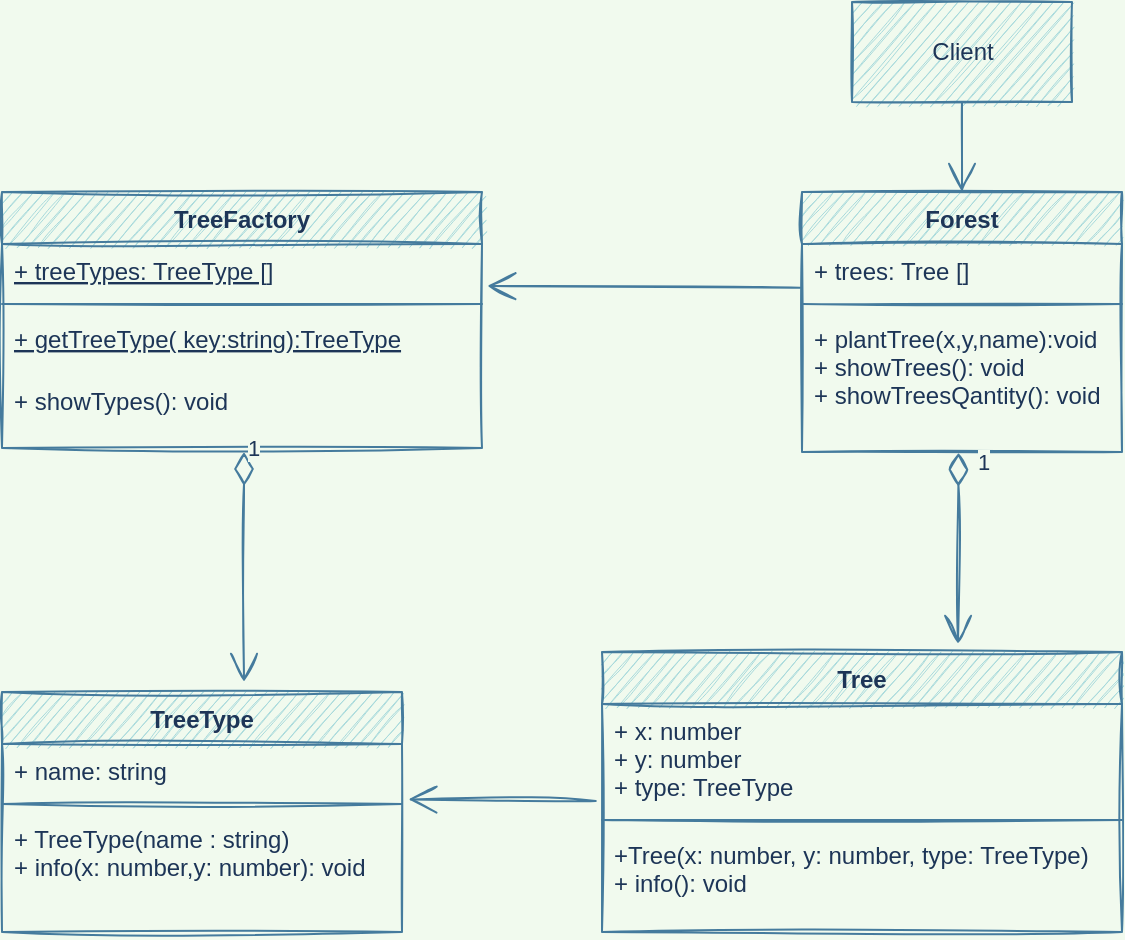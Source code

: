<mxfile>
    <diagram id="rlS88dZjbZXadQp68BaR" name="Page-1">
        <mxGraphModel dx="812" dy="717" grid="0" gridSize="10" guides="1" tooltips="1" connect="1" arrows="1" fold="1" page="1" pageScale="1" pageWidth="827" pageHeight="1169" background="#F1FAEE" math="0" shadow="0">
            <root>
                <mxCell id="0"/>
                <mxCell id="1" parent="0"/>
                <mxCell id="2" value="TreeType" style="swimlane;fontStyle=1;align=center;verticalAlign=top;childLayout=stackLayout;horizontal=1;startSize=26;horizontalStack=0;resizeParent=1;resizeParentMax=0;resizeLast=0;collapsible=1;marginBottom=0;fillColor=#A8DADC;strokeColor=#457B9D;fontColor=#1D3557;sketch=1;" parent="1" vertex="1">
                    <mxGeometry x="120" y="480" width="200" height="120" as="geometry"/>
                </mxCell>
                <mxCell id="3" value="+ name: string" style="text;strokeColor=none;fillColor=none;align=left;verticalAlign=top;spacingLeft=4;spacingRight=4;overflow=hidden;rotatable=0;points=[[0,0.5],[1,0.5]];portConstraint=eastwest;fontColor=#1D3557;sketch=1;" parent="2" vertex="1">
                    <mxGeometry y="26" width="200" height="26" as="geometry"/>
                </mxCell>
                <mxCell id="4" value="" style="line;strokeWidth=1;fillColor=none;align=left;verticalAlign=middle;spacingTop=-1;spacingLeft=3;spacingRight=3;rotatable=0;labelPosition=right;points=[];portConstraint=eastwest;strokeColor=#457B9D;fontColor=#1D3557;labelBackgroundColor=#F1FAEE;sketch=1;" parent="2" vertex="1">
                    <mxGeometry y="52" width="200" height="8" as="geometry"/>
                </mxCell>
                <mxCell id="5" value="+ TreeType(name : string)&#10;+ info(x: number,y: number): void&#10;" style="text;strokeColor=none;fillColor=none;align=left;verticalAlign=top;spacingLeft=4;spacingRight=4;overflow=hidden;rotatable=0;points=[[0,0.5],[1,0.5]];portConstraint=eastwest;fontColor=#1D3557;sketch=1;" parent="2" vertex="1">
                    <mxGeometry y="60" width="200" height="60" as="geometry"/>
                </mxCell>
                <mxCell id="6" value="Tree" style="swimlane;fontStyle=1;align=center;verticalAlign=top;childLayout=stackLayout;horizontal=1;startSize=26;horizontalStack=0;resizeParent=1;resizeParentMax=0;resizeLast=0;collapsible=1;marginBottom=0;fillColor=#A8DADC;strokeColor=#457B9D;fontColor=#1D3557;sketch=1;" parent="1" vertex="1">
                    <mxGeometry x="420" y="460" width="260" height="140" as="geometry"/>
                </mxCell>
                <mxCell id="7" value="+ x: number&#10;+ y: number&#10;+ type: TreeType" style="text;strokeColor=none;fillColor=none;align=left;verticalAlign=top;spacingLeft=4;spacingRight=4;overflow=hidden;rotatable=0;points=[[0,0.5],[1,0.5]];portConstraint=eastwest;fontColor=#1D3557;sketch=1;" parent="6" vertex="1">
                    <mxGeometry y="26" width="260" height="54" as="geometry"/>
                </mxCell>
                <mxCell id="8" value="" style="line;strokeWidth=1;fillColor=none;align=left;verticalAlign=middle;spacingTop=-1;spacingLeft=3;spacingRight=3;rotatable=0;labelPosition=right;points=[];portConstraint=eastwest;strokeColor=#457B9D;fontColor=#1D3557;labelBackgroundColor=#F1FAEE;sketch=1;" parent="6" vertex="1">
                    <mxGeometry y="80" width="260" height="8" as="geometry"/>
                </mxCell>
                <mxCell id="9" value="+Tree(x: number, y: number, type: TreeType)&#10;+ info(): void" style="text;strokeColor=none;fillColor=none;align=left;verticalAlign=top;spacingLeft=4;spacingRight=4;overflow=hidden;rotatable=0;points=[[0,0.5],[1,0.5]];portConstraint=eastwest;fontColor=#1D3557;sketch=1;" parent="6" vertex="1">
                    <mxGeometry y="88" width="260" height="52" as="geometry"/>
                </mxCell>
                <mxCell id="10" value="" style="endArrow=open;endFill=1;endSize=12;html=1;exitX=-0.012;exitY=0.898;exitDx=0;exitDy=0;exitPerimeter=0;entryX=1.016;entryY=1.065;entryDx=0;entryDy=0;entryPerimeter=0;strokeColor=#457B9D;fontColor=#1D3557;labelBackgroundColor=#F1FAEE;sketch=1;" parent="1" source="7" target="3" edge="1">
                    <mxGeometry width="160" relative="1" as="geometry">
                        <mxPoint x="450" y="490" as="sourcePoint"/>
                        <mxPoint x="610" y="490" as="targetPoint"/>
                    </mxGeometry>
                </mxCell>
                <mxCell id="15" value="TreeFactory" style="swimlane;fontStyle=1;align=center;verticalAlign=top;childLayout=stackLayout;horizontal=1;startSize=26;horizontalStack=0;resizeParent=1;resizeParentMax=0;resizeLast=0;collapsible=1;marginBottom=0;fillColor=#A8DADC;strokeColor=#457B9D;fontColor=#1D3557;sketch=1;" parent="1" vertex="1">
                    <mxGeometry x="120" y="230" width="240" height="128" as="geometry"/>
                </mxCell>
                <mxCell id="16" value="+ treeTypes: TreeType []" style="text;strokeColor=none;fillColor=none;align=left;verticalAlign=top;spacingLeft=4;spacingRight=4;overflow=hidden;rotatable=0;points=[[0,0.5],[1,0.5]];portConstraint=eastwest;fontColor=#1D3557;fontStyle=4;sketch=1;" parent="15" vertex="1">
                    <mxGeometry y="26" width="240" height="26" as="geometry"/>
                </mxCell>
                <mxCell id="17" value="" style="line;strokeWidth=1;fillColor=none;align=left;verticalAlign=middle;spacingTop=-1;spacingLeft=3;spacingRight=3;rotatable=0;labelPosition=right;points=[];portConstraint=eastwest;strokeColor=#457B9D;fontColor=#1D3557;labelBackgroundColor=#F1FAEE;sketch=1;" parent="15" vertex="1">
                    <mxGeometry y="52" width="240" height="8" as="geometry"/>
                </mxCell>
                <mxCell id="18" value="+ getTreeType( key:string):TreeType&#10;" style="text;strokeColor=none;fillColor=none;align=left;verticalAlign=top;spacingLeft=4;spacingRight=4;overflow=hidden;rotatable=0;points=[[0,0.5],[1,0.5]];portConstraint=eastwest;fontColor=#1D3557;fontStyle=4;sketch=1;" parent="15" vertex="1">
                    <mxGeometry y="60" width="240" height="31" as="geometry"/>
                </mxCell>
                <mxCell id="34" value="+ showTypes(): void" style="text;strokeColor=none;fillColor=none;align=left;verticalAlign=top;spacingLeft=4;spacingRight=4;overflow=hidden;rotatable=0;points=[[0,0.5],[1,0.5]];portConstraint=eastwest;fontColor=#1D3557;fontStyle=0;sketch=1;" parent="15" vertex="1">
                    <mxGeometry y="91" width="240" height="37" as="geometry"/>
                </mxCell>
                <mxCell id="23" value="Forest" style="swimlane;fontStyle=1;align=center;verticalAlign=top;childLayout=stackLayout;horizontal=1;startSize=26;horizontalStack=0;resizeParent=1;resizeParentMax=0;resizeLast=0;collapsible=1;marginBottom=0;fillColor=#A8DADC;strokeColor=#457B9D;fontColor=#1D3557;sketch=1;" parent="1" vertex="1">
                    <mxGeometry x="520" y="230" width="160" height="130" as="geometry"/>
                </mxCell>
                <mxCell id="24" value="+ trees: Tree []" style="text;strokeColor=none;fillColor=none;align=left;verticalAlign=top;spacingLeft=4;spacingRight=4;overflow=hidden;rotatable=0;points=[[0,0.5],[1,0.5]];portConstraint=eastwest;fontColor=#1D3557;sketch=1;" parent="23" vertex="1">
                    <mxGeometry y="26" width="160" height="26" as="geometry"/>
                </mxCell>
                <mxCell id="25" value="" style="line;strokeWidth=1;fillColor=none;align=left;verticalAlign=middle;spacingTop=-1;spacingLeft=3;spacingRight=3;rotatable=0;labelPosition=right;points=[];portConstraint=eastwest;strokeColor=#457B9D;fontColor=#1D3557;labelBackgroundColor=#F1FAEE;sketch=1;" parent="23" vertex="1">
                    <mxGeometry y="52" width="160" height="8" as="geometry"/>
                </mxCell>
                <mxCell id="26" value="+ plantTree(x,y,name):void&#10;+ showTrees(): void&#10;+ showTreesQantity(): void" style="text;strokeColor=none;fillColor=none;align=left;verticalAlign=top;spacingLeft=4;spacingRight=4;overflow=hidden;rotatable=0;points=[[0,0.5],[1,0.5]];portConstraint=eastwest;fontColor=#1D3557;sketch=1;" parent="23" vertex="1">
                    <mxGeometry y="60" width="160" height="70" as="geometry"/>
                </mxCell>
                <mxCell id="27" value="1" style="endArrow=open;html=1;endSize=12;startArrow=diamondThin;startSize=14;startFill=0;align=left;verticalAlign=bottom;exitX=0.489;exitY=1.005;exitDx=0;exitDy=0;exitPerimeter=0;strokeColor=#457B9D;fontColor=#1D3557;labelBackgroundColor=#F1FAEE;sketch=1;" parent="1" source="26" edge="1">
                    <mxGeometry x="-0.715" y="8" relative="1" as="geometry">
                        <mxPoint x="597" y="344" as="sourcePoint"/>
                        <mxPoint x="598" y="456" as="targetPoint"/>
                        <mxPoint as="offset"/>
                    </mxGeometry>
                </mxCell>
                <mxCell id="28" value="1" style="endArrow=open;html=1;endSize=12;startArrow=diamondThin;startSize=14;startFill=0;align=left;verticalAlign=bottom;strokeColor=#457B9D;fontColor=#1D3557;shadow=0;labelBackgroundColor=#F1FAEE;sketch=1;" parent="1" edge="1">
                    <mxGeometry x="-0.878" relative="1" as="geometry">
                        <mxPoint x="241" y="360" as="sourcePoint"/>
                        <mxPoint x="241" y="475" as="targetPoint"/>
                        <mxPoint as="offset"/>
                    </mxGeometry>
                </mxCell>
                <mxCell id="29" value="" style="endArrow=open;endFill=1;endSize=12;html=1;entryX=1.011;entryY=0.808;entryDx=0;entryDy=0;entryPerimeter=0;exitX=-0.006;exitY=0.84;exitDx=0;exitDy=0;exitPerimeter=0;strokeColor=#457B9D;fontColor=#1D3557;labelBackgroundColor=#F1FAEE;sketch=1;" parent="1" source="24" target="16" edge="1">
                    <mxGeometry width="160" relative="1" as="geometry">
                        <mxPoint x="440" y="370" as="sourcePoint"/>
                        <mxPoint x="610" y="300" as="targetPoint"/>
                    </mxGeometry>
                </mxCell>
                <mxCell id="35" value="Client" style="html=1;fillColor=#A8DADC;strokeColor=#457B9D;fontColor=#1D3557;sketch=1;" vertex="1" parent="1">
                    <mxGeometry x="545" y="135" width="110" height="50" as="geometry"/>
                </mxCell>
                <mxCell id="36" value="" style="endArrow=open;endFill=1;endSize=12;html=1;fontColor=#1D3557;strokeColor=#457B9D;fillColor=#A8DADC;exitX=0.5;exitY=1;exitDx=0;exitDy=0;entryX=0.5;entryY=0;entryDx=0;entryDy=0;sketch=1;" edge="1" parent="1" source="35" target="23">
                    <mxGeometry width="160" relative="1" as="geometry">
                        <mxPoint x="331" y="368" as="sourcePoint"/>
                        <mxPoint x="491" y="368" as="targetPoint"/>
                    </mxGeometry>
                </mxCell>
            </root>
        </mxGraphModel>
    </diagram>
</mxfile>
